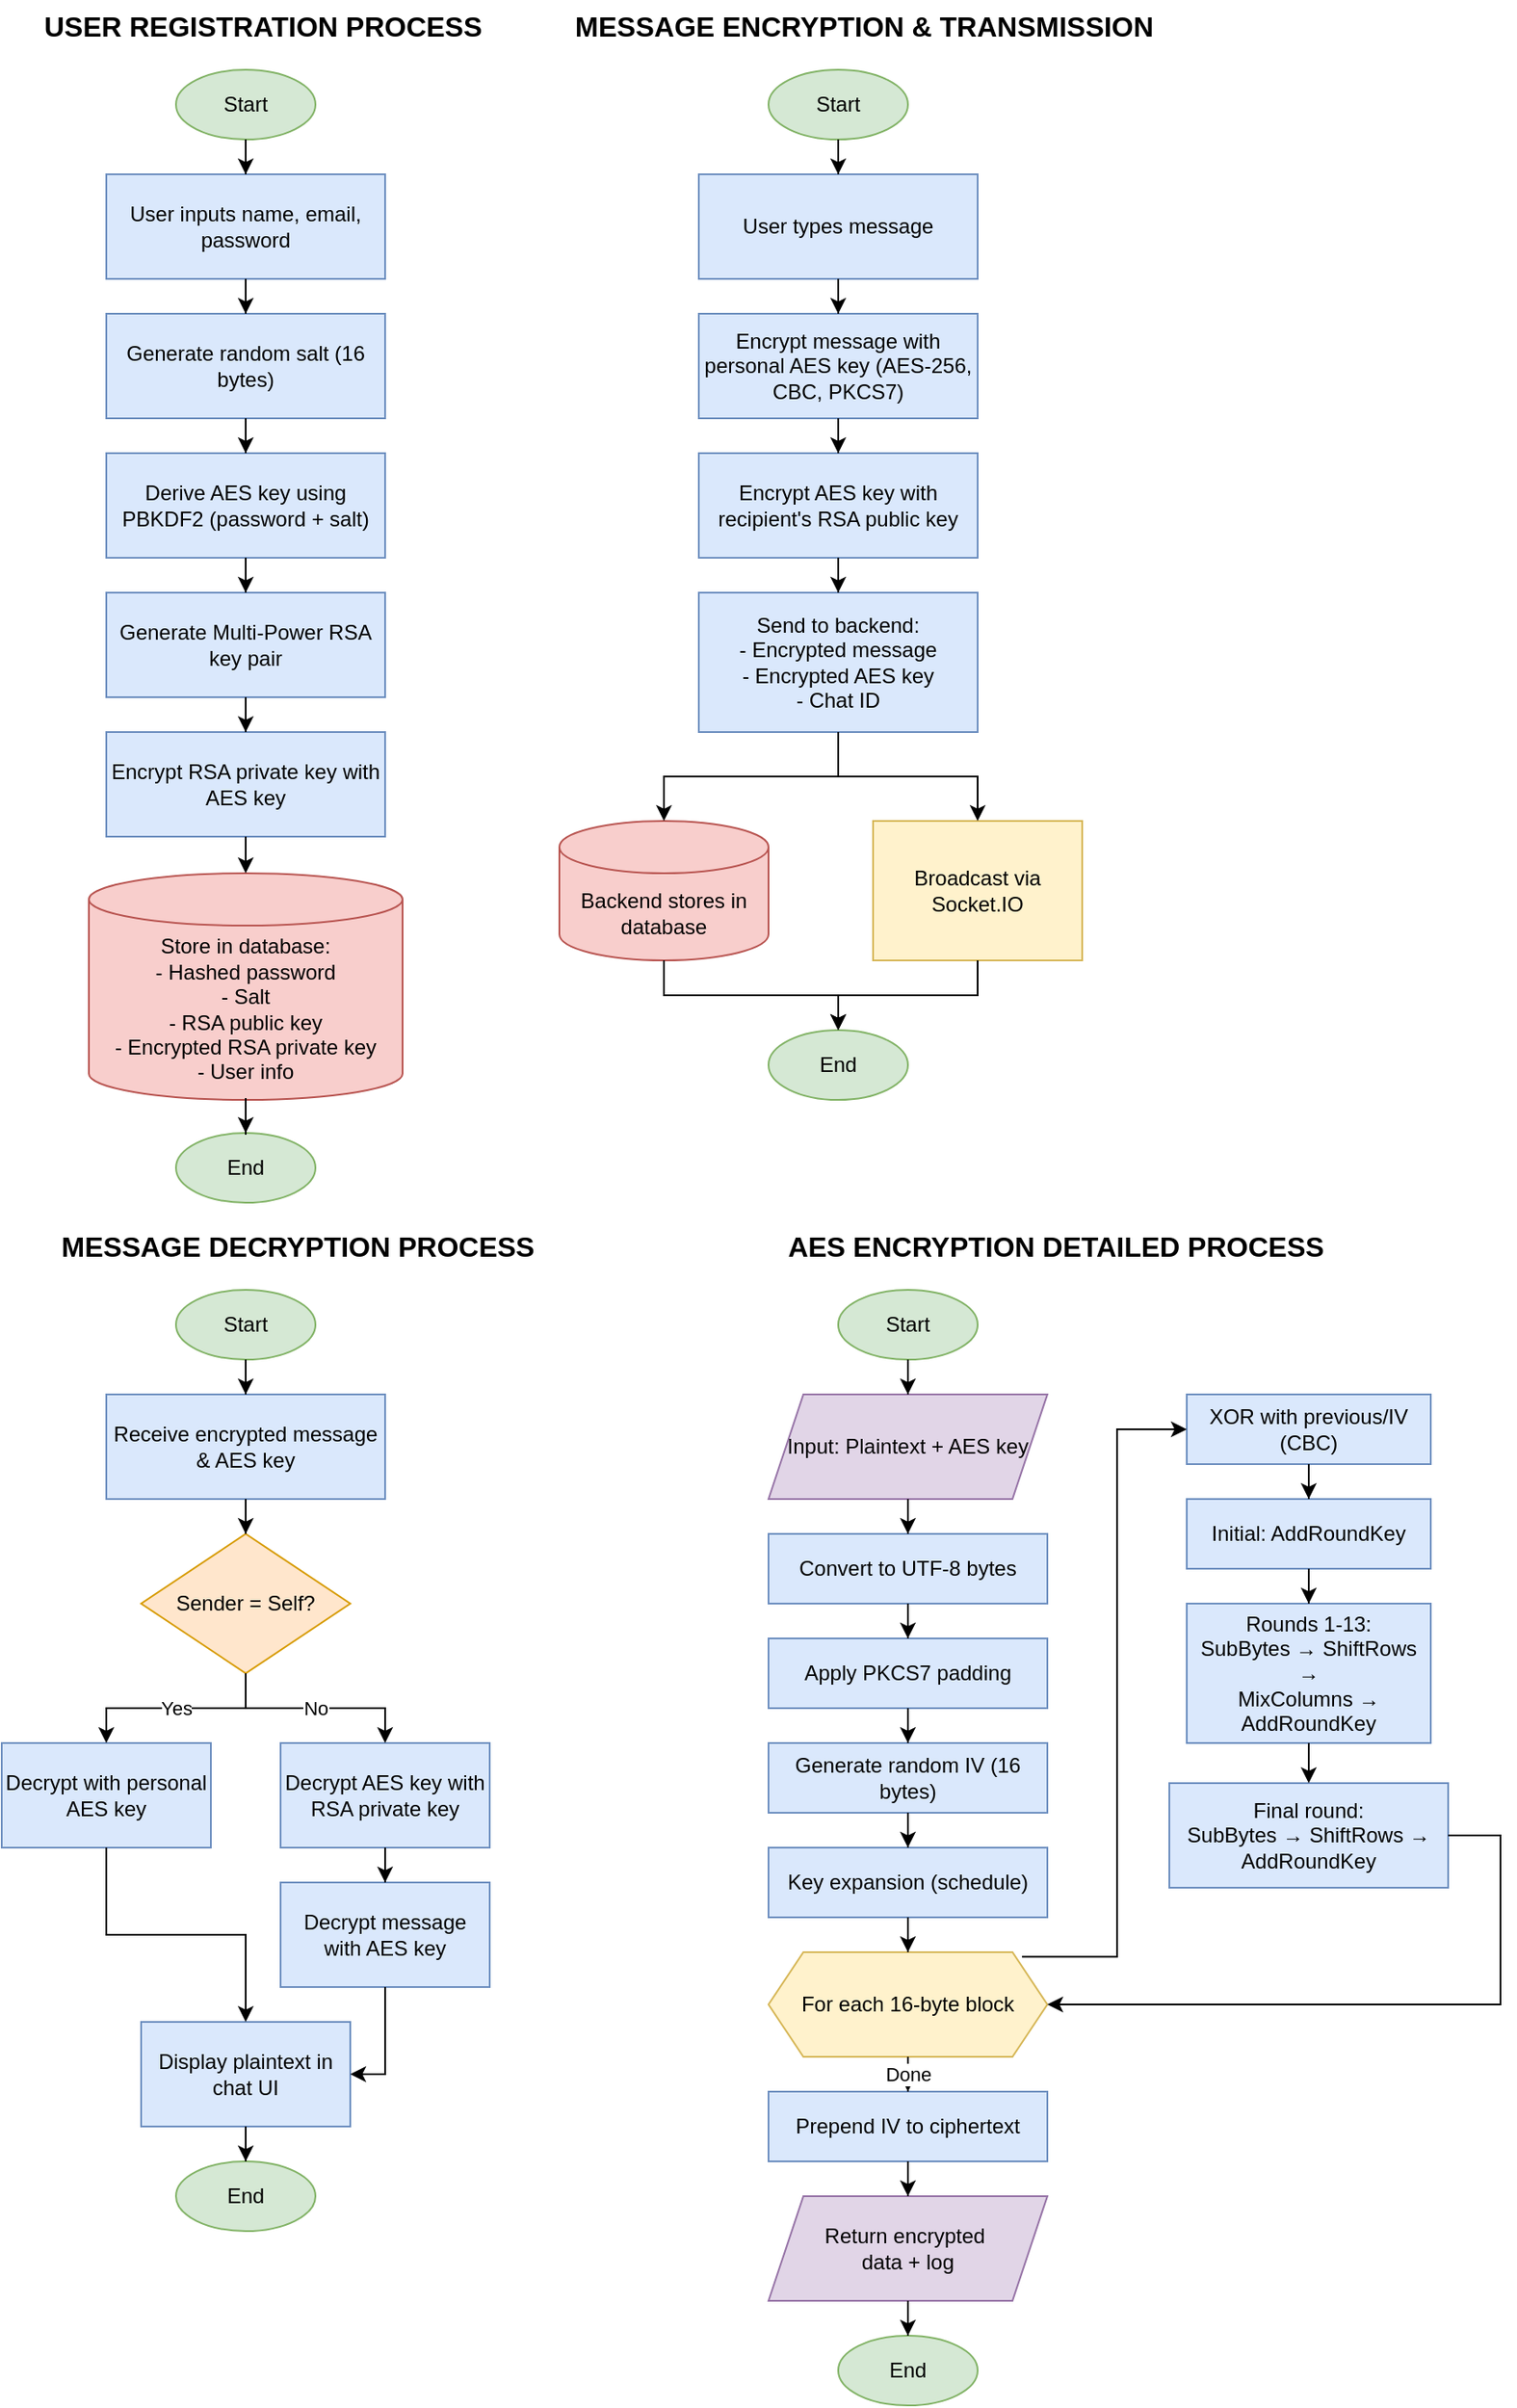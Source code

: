 <mxfile version="28.2.5">
  <diagram name="Page-1" id="BRhLM5-G4aaiDN2ONjom">
    <mxGraphModel dx="1132" dy="733" grid="1" gridSize="10" guides="1" tooltips="1" connect="1" arrows="1" fold="1" page="1" pageScale="1" pageWidth="827" pageHeight="1169" math="0" shadow="0">
      <root>
        <mxCell id="0" />
        <mxCell id="1" parent="0" />
        <mxCell id="reg-title" value="USER REGISTRATION PROCESS" style="text;html=1;strokeColor=none;fillColor=none;align=center;verticalAlign=middle;whiteSpace=wrap;rounded=0;fontSize=16;fontStyle=1" parent="1" vertex="1">
          <mxGeometry x="20" y="40" width="300" height="30" as="geometry" />
        </mxCell>
        <mxCell id="reg-1" value="Start" style="ellipse;whiteSpace=wrap;html=1;fillColor=#d5e8d4;strokeColor=#82b366;" parent="1" vertex="1">
          <mxGeometry x="120" y="80" width="80" height="40" as="geometry" />
        </mxCell>
        <mxCell id="reg-2" value="User inputs name, email, password" style="rounded=0;whiteSpace=wrap;html=1;fillColor=#dae8fc;strokeColor=#6c8ebf;" parent="1" vertex="1">
          <mxGeometry x="80" y="140" width="160" height="60" as="geometry" />
        </mxCell>
        <mxCell id="reg-3" value="Generate random salt (16 bytes)" style="rounded=0;whiteSpace=wrap;html=1;fillColor=#dae8fc;strokeColor=#6c8ebf;" parent="1" vertex="1">
          <mxGeometry x="80" y="220" width="160" height="60" as="geometry" />
        </mxCell>
        <mxCell id="reg-4" value="Derive AES key using PBKDF2 (password + salt)" style="rounded=0;whiteSpace=wrap;html=1;fillColor=#dae8fc;strokeColor=#6c8ebf;" parent="1" vertex="1">
          <mxGeometry x="80" y="300" width="160" height="60" as="geometry" />
        </mxCell>
        <mxCell id="reg-5" value="Generate Multi-Power RSA key pair" style="rounded=0;whiteSpace=wrap;html=1;fillColor=#dae8fc;strokeColor=#6c8ebf;" parent="1" vertex="1">
          <mxGeometry x="80" y="380" width="160" height="60" as="geometry" />
        </mxCell>
        <mxCell id="reg-6" value="Encrypt RSA private key with AES key" style="rounded=0;whiteSpace=wrap;html=1;fillColor=#dae8fc;strokeColor=#6c8ebf;" parent="1" vertex="1">
          <mxGeometry x="80" y="460" width="160" height="60" as="geometry" />
        </mxCell>
        <mxCell id="reg-7" value="&lt;font&gt;Store in database:&lt;br&gt;- Hashed password&lt;br&gt;- Salt&lt;br&gt;- RSA public key&lt;br&gt;- Encrypted RSA private key&lt;br&gt;- User info&lt;/font&gt;" style="shape=cylinder3;whiteSpace=wrap;html=1;boundedLbl=1;backgroundOutline=1;size=15;fillColor=#f8cecc;strokeColor=#b85450;" parent="1" vertex="1">
          <mxGeometry x="70" y="541" width="180" height="130" as="geometry" />
        </mxCell>
        <mxCell id="reg-8" value="End" style="ellipse;whiteSpace=wrap;html=1;fillColor=#d5e8d4;strokeColor=#82b366;" parent="1" vertex="1">
          <mxGeometry x="120" y="690" width="80" height="40" as="geometry" />
        </mxCell>
        <mxCell id="reg-arrow1" style="edgeStyle=orthogonalEdgeStyle;rounded=0;orthogonalLoop=1;jettySize=auto;html=1;" parent="1" source="reg-1" target="reg-2" edge="1">
          <mxGeometry relative="1" as="geometry" />
        </mxCell>
        <mxCell id="reg-arrow2" style="edgeStyle=orthogonalEdgeStyle;rounded=0;orthogonalLoop=1;jettySize=auto;html=1;" parent="1" source="reg-2" target="reg-3" edge="1">
          <mxGeometry relative="1" as="geometry" />
        </mxCell>
        <mxCell id="reg-arrow3" style="edgeStyle=orthogonalEdgeStyle;rounded=0;orthogonalLoop=1;jettySize=auto;html=1;" parent="1" source="reg-3" target="reg-4" edge="1">
          <mxGeometry relative="1" as="geometry" />
        </mxCell>
        <mxCell id="reg-arrow4" style="edgeStyle=orthogonalEdgeStyle;rounded=0;orthogonalLoop=1;jettySize=auto;html=1;" parent="1" source="reg-4" target="reg-5" edge="1">
          <mxGeometry relative="1" as="geometry" />
        </mxCell>
        <mxCell id="reg-arrow5" style="edgeStyle=orthogonalEdgeStyle;rounded=0;orthogonalLoop=1;jettySize=auto;html=1;" parent="1" source="reg-5" target="reg-6" edge="1">
          <mxGeometry relative="1" as="geometry" />
        </mxCell>
        <mxCell id="reg-arrow6" style="edgeStyle=orthogonalEdgeStyle;rounded=0;orthogonalLoop=1;jettySize=auto;html=1;" parent="1" source="reg-6" target="reg-7" edge="1">
          <mxGeometry relative="1" as="geometry" />
        </mxCell>
        <mxCell id="reg-arrow7" style="edgeStyle=orthogonalEdgeStyle;rounded=0;orthogonalLoop=1;jettySize=auto;html=1;" parent="1" source="reg-7" target="reg-8" edge="1">
          <mxGeometry relative="1" as="geometry" />
        </mxCell>
        <mxCell id="enc-title" value="MESSAGE ENCRYPTION &amp; TRANSMISSION" style="text;html=1;strokeColor=none;fillColor=none;align=center;verticalAlign=middle;whiteSpace=wrap;rounded=0;fontSize=16;fontStyle=1" parent="1" vertex="1">
          <mxGeometry x="340" y="40" width="350" height="30" as="geometry" />
        </mxCell>
        <mxCell id="enc-1" value="Start" style="ellipse;whiteSpace=wrap;html=1;fillColor=#d5e8d4;strokeColor=#82b366;" parent="1" vertex="1">
          <mxGeometry x="460" y="80" width="80" height="40" as="geometry" />
        </mxCell>
        <mxCell id="enc-2" value="User types message" style="rounded=0;whiteSpace=wrap;html=1;fillColor=#dae8fc;strokeColor=#6c8ebf;" parent="1" vertex="1">
          <mxGeometry x="420" y="140" width="160" height="60" as="geometry" />
        </mxCell>
        <mxCell id="enc-3" value="Encrypt message with personal AES key (AES-256, CBC, PKCS7)" style="rounded=0;whiteSpace=wrap;html=1;fillColor=#dae8fc;strokeColor=#6c8ebf;" parent="1" vertex="1">
          <mxGeometry x="420" y="220" width="160" height="60" as="geometry" />
        </mxCell>
        <mxCell id="enc-4" value="Encrypt AES key with recipient&#39;s RSA public key" style="rounded=0;whiteSpace=wrap;html=1;fillColor=#dae8fc;strokeColor=#6c8ebf;" parent="1" vertex="1">
          <mxGeometry x="420" y="300" width="160" height="60" as="geometry" />
        </mxCell>
        <mxCell id="enc-5" value="Send to backend:&#xa;- Encrypted message&#xa;- Encrypted AES key&#xa;- Chat ID" style="rounded=0;whiteSpace=wrap;html=1;fillColor=#dae8fc;strokeColor=#6c8ebf;" parent="1" vertex="1">
          <mxGeometry x="420" y="380" width="160" height="80" as="geometry" />
        </mxCell>
        <mxCell id="enc-6" value="Backend stores in database" style="shape=cylinder3;whiteSpace=wrap;html=1;boundedLbl=1;backgroundOutline=1;size=15;fillColor=#f8cecc;strokeColor=#b85450;" parent="1" vertex="1">
          <mxGeometry x="340" y="511" width="120" height="80" as="geometry" />
        </mxCell>
        <mxCell id="enc-7" value="Broadcast via Socket.IO" style="rounded=0;whiteSpace=wrap;html=1;fillColor=#fff2cc;strokeColor=#d6b656;" parent="1" vertex="1">
          <mxGeometry x="520" y="511" width="120" height="80" as="geometry" />
        </mxCell>
        <mxCell id="enc-8" value="End" style="ellipse;whiteSpace=wrap;html=1;fillColor=#d5e8d4;strokeColor=#82b366;" parent="1" vertex="1">
          <mxGeometry x="460" y="631" width="80" height="40" as="geometry" />
        </mxCell>
        <mxCell id="enc-arrow1" style="edgeStyle=orthogonalEdgeStyle;rounded=0;orthogonalLoop=1;jettySize=auto;html=1;" parent="1" source="enc-1" target="enc-2" edge="1">
          <mxGeometry relative="1" as="geometry" />
        </mxCell>
        <mxCell id="enc-arrow2" style="edgeStyle=orthogonalEdgeStyle;rounded=0;orthogonalLoop=1;jettySize=auto;html=1;" parent="1" source="enc-2" target="enc-3" edge="1">
          <mxGeometry relative="1" as="geometry" />
        </mxCell>
        <mxCell id="enc-arrow3" style="edgeStyle=orthogonalEdgeStyle;rounded=0;orthogonalLoop=1;jettySize=auto;html=1;" parent="1" source="enc-3" target="enc-4" edge="1">
          <mxGeometry relative="1" as="geometry" />
        </mxCell>
        <mxCell id="enc-arrow4" style="edgeStyle=orthogonalEdgeStyle;rounded=0;orthogonalLoop=1;jettySize=auto;html=1;" parent="1" source="enc-4" target="enc-5" edge="1">
          <mxGeometry relative="1" as="geometry" />
        </mxCell>
        <mxCell id="enc-arrow5" style="edgeStyle=orthogonalEdgeStyle;rounded=0;orthogonalLoop=1;jettySize=auto;html=1;" parent="1" source="enc-5" target="enc-6" edge="1">
          <mxGeometry relative="1" as="geometry" />
        </mxCell>
        <mxCell id="enc-arrow6" style="edgeStyle=orthogonalEdgeStyle;rounded=0;orthogonalLoop=1;jettySize=auto;html=1;" parent="1" source="enc-5" target="enc-7" edge="1">
          <mxGeometry relative="1" as="geometry" />
        </mxCell>
        <mxCell id="enc-arrow7" style="edgeStyle=orthogonalEdgeStyle;rounded=0;orthogonalLoop=1;jettySize=auto;html=1;" parent="1" source="enc-6" target="enc-8" edge="1">
          <mxGeometry relative="1" as="geometry" />
        </mxCell>
        <mxCell id="enc-arrow8" style="edgeStyle=orthogonalEdgeStyle;rounded=0;orthogonalLoop=1;jettySize=auto;html=1;" parent="1" source="enc-7" target="enc-8" edge="1">
          <mxGeometry relative="1" as="geometry" />
        </mxCell>
        <mxCell id="dec-title" value="MESSAGE DECRYPTION PROCESS" style="text;html=1;strokeColor=none;fillColor=none;align=center;verticalAlign=middle;whiteSpace=wrap;rounded=0;fontSize=16;fontStyle=1" parent="1" vertex="1">
          <mxGeometry x="40" y="740" width="300" height="30" as="geometry" />
        </mxCell>
        <mxCell id="dec-1" value="Start" style="ellipse;whiteSpace=wrap;html=1;fillColor=#d5e8d4;strokeColor=#82b366;" parent="1" vertex="1">
          <mxGeometry x="120" y="780" width="80" height="40" as="geometry" />
        </mxCell>
        <mxCell id="dec-2" value="Receive encrypted message &amp; AES key" style="rounded=0;whiteSpace=wrap;html=1;fillColor=#dae8fc;strokeColor=#6c8ebf;" parent="1" vertex="1">
          <mxGeometry x="80" y="840" width="160" height="60" as="geometry" />
        </mxCell>
        <mxCell id="dec-3" value="Sender = Self?" style="rhombus;whiteSpace=wrap;html=1;fillColor=#ffe6cc;strokeColor=#d79b00;" parent="1" vertex="1">
          <mxGeometry x="100" y="920" width="120" height="80" as="geometry" />
        </mxCell>
        <mxCell id="dec-4" value="Decrypt with personal AES key" style="rounded=0;whiteSpace=wrap;html=1;fillColor=#dae8fc;strokeColor=#6c8ebf;" parent="1" vertex="1">
          <mxGeometry x="20" y="1040" width="120" height="60" as="geometry" />
        </mxCell>
        <mxCell id="dec-5" value="Decrypt AES key with RSA private key" style="rounded=0;whiteSpace=wrap;html=1;fillColor=#dae8fc;strokeColor=#6c8ebf;" parent="1" vertex="1">
          <mxGeometry x="180" y="1040" width="120" height="60" as="geometry" />
        </mxCell>
        <mxCell id="dec-6" value="Decrypt message with AES key" style="rounded=0;whiteSpace=wrap;html=1;fillColor=#dae8fc;strokeColor=#6c8ebf;" parent="1" vertex="1">
          <mxGeometry x="180" y="1120" width="120" height="60" as="geometry" />
        </mxCell>
        <mxCell id="dec-7" value="Display plaintext in chat UI" style="rounded=0;whiteSpace=wrap;html=1;fillColor=#dae8fc;strokeColor=#6c8ebf;" parent="1" vertex="1">
          <mxGeometry x="100" y="1200" width="120" height="60" as="geometry" />
        </mxCell>
        <mxCell id="dec-8" value="End" style="ellipse;whiteSpace=wrap;html=1;fillColor=#d5e8d4;strokeColor=#82b366;" parent="1" vertex="1">
          <mxGeometry x="120" y="1280" width="80" height="40" as="geometry" />
        </mxCell>
        <mxCell id="dec-arrow1" style="edgeStyle=orthogonalEdgeStyle;rounded=0;orthogonalLoop=1;jettySize=auto;html=1;" parent="1" source="dec-1" target="dec-2" edge="1">
          <mxGeometry relative="1" as="geometry" />
        </mxCell>
        <mxCell id="dec-arrow2" style="edgeStyle=orthogonalEdgeStyle;rounded=0;orthogonalLoop=1;jettySize=auto;html=1;" parent="1" source="dec-2" target="dec-3" edge="1">
          <mxGeometry relative="1" as="geometry" />
        </mxCell>
        <mxCell id="dec-arrow3" value="Yes" style="edgeStyle=orthogonalEdgeStyle;rounded=0;orthogonalLoop=1;jettySize=auto;html=1;" parent="1" source="dec-3" target="dec-4" edge="1">
          <mxGeometry relative="1" as="geometry" />
        </mxCell>
        <mxCell id="dec-arrow4" value="No" style="edgeStyle=orthogonalEdgeStyle;rounded=0;orthogonalLoop=1;jettySize=auto;html=1;" parent="1" source="dec-3" target="dec-5" edge="1">
          <mxGeometry relative="1" as="geometry" />
        </mxCell>
        <mxCell id="dec-arrow5" style="edgeStyle=orthogonalEdgeStyle;rounded=0;orthogonalLoop=1;jettySize=auto;html=1;" parent="1" source="dec-4" target="dec-7" edge="1">
          <mxGeometry relative="1" as="geometry" />
        </mxCell>
        <mxCell id="dec-arrow6" style="edgeStyle=orthogonalEdgeStyle;rounded=0;orthogonalLoop=1;jettySize=auto;html=1;" parent="1" source="dec-5" target="dec-6" edge="1">
          <mxGeometry relative="1" as="geometry" />
        </mxCell>
        <mxCell id="dec-arrow7" style="edgeStyle=orthogonalEdgeStyle;rounded=0;orthogonalLoop=1;jettySize=auto;html=1;entryX=1;entryY=0.5;entryDx=0;entryDy=0;" parent="1" source="dec-6" target="dec-7" edge="1">
          <mxGeometry relative="1" as="geometry" />
        </mxCell>
        <mxCell id="dec-arrow8" style="edgeStyle=orthogonalEdgeStyle;rounded=0;orthogonalLoop=1;jettySize=auto;html=1;" parent="1" source="dec-7" target="dec-8" edge="1">
          <mxGeometry relative="1" as="geometry" />
        </mxCell>
        <mxCell id="aes-title" value="AES ENCRYPTION DETAILED PROCESS" style="text;html=1;strokeColor=none;fillColor=none;align=center;verticalAlign=middle;whiteSpace=wrap;rounded=0;fontSize=16;fontStyle=1" parent="1" vertex="1">
          <mxGeometry x="450" y="740" width="350" height="30" as="geometry" />
        </mxCell>
        <mxCell id="aes-1" value="Start" style="ellipse;whiteSpace=wrap;html=1;fillColor=#d5e8d4;strokeColor=#82b366;" parent="1" vertex="1">
          <mxGeometry x="500" y="780" width="80" height="40" as="geometry" />
        </mxCell>
        <mxCell id="aes-2" value="Input: Plaintext + AES key" style="shape=parallelogram;perimeter=parallelogramPerimeter;whiteSpace=wrap;html=1;fixedSize=1;fillColor=#e1d5e7;strokeColor=#9673a6;" parent="1" vertex="1">
          <mxGeometry x="460" y="840" width="160" height="60" as="geometry" />
        </mxCell>
        <mxCell id="aes-3" value="Convert to UTF-8 bytes" style="rounded=0;whiteSpace=wrap;html=1;fillColor=#dae8fc;strokeColor=#6c8ebf;" parent="1" vertex="1">
          <mxGeometry x="460" y="920" width="160" height="40" as="geometry" />
        </mxCell>
        <mxCell id="aes-4" value="Apply PKCS7 padding" style="rounded=0;whiteSpace=wrap;html=1;fillColor=#dae8fc;strokeColor=#6c8ebf;" parent="1" vertex="1">
          <mxGeometry x="460" y="980" width="160" height="40" as="geometry" />
        </mxCell>
        <mxCell id="aes-5" value="Generate random IV (16 bytes)" style="rounded=0;whiteSpace=wrap;html=1;fillColor=#dae8fc;strokeColor=#6c8ebf;" parent="1" vertex="1">
          <mxGeometry x="460" y="1040" width="160" height="40" as="geometry" />
        </mxCell>
        <mxCell id="aes-6" value="Key expansion (schedule)" style="rounded=0;whiteSpace=wrap;html=1;fillColor=#dae8fc;strokeColor=#6c8ebf;" parent="1" vertex="1">
          <mxGeometry x="460" y="1100" width="160" height="40" as="geometry" />
        </mxCell>
        <mxCell id="aes-7" value="For each 16-byte block" style="shape=hexagon;perimeter=hexagonPerimeter2;whiteSpace=wrap;html=1;fixedSize=1;fillColor=#fff2cc;strokeColor=#d6b656;" parent="1" vertex="1">
          <mxGeometry x="460" y="1160" width="160" height="60" as="geometry" />
        </mxCell>
        <mxCell id="aes-8" value="XOR with previous/IV (CBC)" style="rounded=0;whiteSpace=wrap;html=1;fillColor=#dae8fc;strokeColor=#6c8ebf;" parent="1" vertex="1">
          <mxGeometry x="700" y="840" width="140" height="40" as="geometry" />
        </mxCell>
        <mxCell id="aes-9" value="Initial: AddRoundKey" style="rounded=0;whiteSpace=wrap;html=1;fillColor=#dae8fc;strokeColor=#6c8ebf;" parent="1" vertex="1">
          <mxGeometry x="700" y="900" width="140" height="40" as="geometry" />
        </mxCell>
        <mxCell id="aes-10" value="Rounds 1-13:&#xa;SubBytes → ShiftRows →&#xa;MixColumns → AddRoundKey" style="rounded=0;whiteSpace=wrap;html=1;fillColor=#dae8fc;strokeColor=#6c8ebf;" parent="1" vertex="1">
          <mxGeometry x="700" y="960" width="140" height="80" as="geometry" />
        </mxCell>
        <mxCell id="aes-11" value="Final round:&#xa;SubBytes → ShiftRows →&#xa;AddRoundKey" style="rounded=0;whiteSpace=wrap;html=1;fillColor=#dae8fc;strokeColor=#6c8ebf;" parent="1" vertex="1">
          <mxGeometry x="690" y="1063" width="160" height="60" as="geometry" />
        </mxCell>
        <mxCell id="aes-12" value="Prepend IV to ciphertext" style="rounded=0;whiteSpace=wrap;html=1;fillColor=#dae8fc;strokeColor=#6c8ebf;" parent="1" vertex="1">
          <mxGeometry x="460" y="1240" width="160" height="40" as="geometry" />
        </mxCell>
        <mxCell id="aes-13" value="Return encrypted&amp;nbsp;&lt;div&gt;data + log&lt;/div&gt;" style="shape=parallelogram;perimeter=parallelogramPerimeter;whiteSpace=wrap;html=1;fixedSize=1;fillColor=#e1d5e7;strokeColor=#9673a6;" parent="1" vertex="1">
          <mxGeometry x="460" y="1300" width="160" height="60" as="geometry" />
        </mxCell>
        <mxCell id="aes-14" value="End" style="ellipse;whiteSpace=wrap;html=1;fillColor=#d5e8d4;strokeColor=#82b366;" parent="1" vertex="1">
          <mxGeometry x="500" y="1380" width="80" height="40" as="geometry" />
        </mxCell>
        <mxCell id="aes-arrow1" style="edgeStyle=orthogonalEdgeStyle;rounded=0;orthogonalLoop=1;jettySize=auto;html=1;" parent="1" source="aes-1" target="aes-2" edge="1">
          <mxGeometry relative="1" as="geometry" />
        </mxCell>
        <mxCell id="aes-arrow2" style="edgeStyle=orthogonalEdgeStyle;rounded=0;orthogonalLoop=1;jettySize=auto;html=1;" parent="1" source="aes-2" target="aes-3" edge="1">
          <mxGeometry relative="1" as="geometry" />
        </mxCell>
        <mxCell id="aes-arrow3" style="edgeStyle=orthogonalEdgeStyle;rounded=0;orthogonalLoop=1;jettySize=auto;html=1;" parent="1" source="aes-3" target="aes-4" edge="1">
          <mxGeometry relative="1" as="geometry" />
        </mxCell>
        <mxCell id="aes-arrow4" style="edgeStyle=orthogonalEdgeStyle;rounded=0;orthogonalLoop=1;jettySize=auto;html=1;" parent="1" source="aes-4" target="aes-5" edge="1">
          <mxGeometry relative="1" as="geometry" />
        </mxCell>
        <mxCell id="aes-arrow5" style="edgeStyle=orthogonalEdgeStyle;rounded=0;orthogonalLoop=1;jettySize=auto;html=1;" parent="1" source="aes-5" target="aes-6" edge="1">
          <mxGeometry relative="1" as="geometry" />
        </mxCell>
        <mxCell id="aes-arrow6" style="edgeStyle=orthogonalEdgeStyle;rounded=0;orthogonalLoop=1;jettySize=auto;html=1;" parent="1" source="aes-6" target="aes-7" edge="1">
          <mxGeometry relative="1" as="geometry" />
        </mxCell>
        <mxCell id="aes-arrow7" style="edgeStyle=orthogonalEdgeStyle;rounded=0;orthogonalLoop=1;jettySize=auto;html=1;entryX=0;entryY=0.5;entryDx=0;entryDy=0;exitX=0.909;exitY=0.044;exitDx=0;exitDy=0;exitPerimeter=0;" parent="1" source="aes-7" target="aes-8" edge="1">
          <mxGeometry relative="1" as="geometry" />
        </mxCell>
        <mxCell id="aes-arrow8" style="edgeStyle=orthogonalEdgeStyle;rounded=0;orthogonalLoop=1;jettySize=auto;html=1;" parent="1" source="aes-8" target="aes-9" edge="1">
          <mxGeometry relative="1" as="geometry" />
        </mxCell>
        <mxCell id="aes-arrow9" style="edgeStyle=orthogonalEdgeStyle;rounded=0;orthogonalLoop=1;jettySize=auto;html=1;" parent="1" source="aes-9" target="aes-10" edge="1">
          <mxGeometry relative="1" as="geometry" />
        </mxCell>
        <mxCell id="aes-arrow10" style="edgeStyle=orthogonalEdgeStyle;rounded=0;orthogonalLoop=1;jettySize=auto;html=1;" parent="1" source="aes-10" target="aes-11" edge="1">
          <mxGeometry relative="1" as="geometry" />
        </mxCell>
        <mxCell id="aes-arrow11" style="edgeStyle=orthogonalEdgeStyle;rounded=0;orthogonalLoop=1;jettySize=auto;html=1;entryX=1;entryY=0.5;entryDx=0;entryDy=0;exitX=1;exitY=0.5;exitDx=0;exitDy=0;" parent="1" source="aes-11" target="aes-7" edge="1">
          <mxGeometry relative="1" as="geometry">
            <Array as="points">
              <mxPoint x="880" y="1093" />
              <mxPoint x="880" y="1190" />
            </Array>
          </mxGeometry>
        </mxCell>
        <mxCell id="aes-arrow12" value="Done" style="edgeStyle=orthogonalEdgeStyle;rounded=0;orthogonalLoop=1;jettySize=auto;html=1;" parent="1" source="aes-7" target="aes-12" edge="1">
          <mxGeometry relative="1" as="geometry" />
        </mxCell>
        <mxCell id="aes-arrow13" style="edgeStyle=orthogonalEdgeStyle;rounded=0;orthogonalLoop=1;jettySize=auto;html=1;" parent="1" source="aes-12" target="aes-13" edge="1">
          <mxGeometry relative="1" as="geometry" />
        </mxCell>
        <mxCell id="aes-arrow14" style="edgeStyle=orthogonalEdgeStyle;rounded=0;orthogonalLoop=1;jettySize=auto;html=1;" parent="1" source="aes-13" target="aes-14" edge="1">
          <mxGeometry relative="1" as="geometry" />
        </mxCell>
      </root>
    </mxGraphModel>
  </diagram>
</mxfile>
